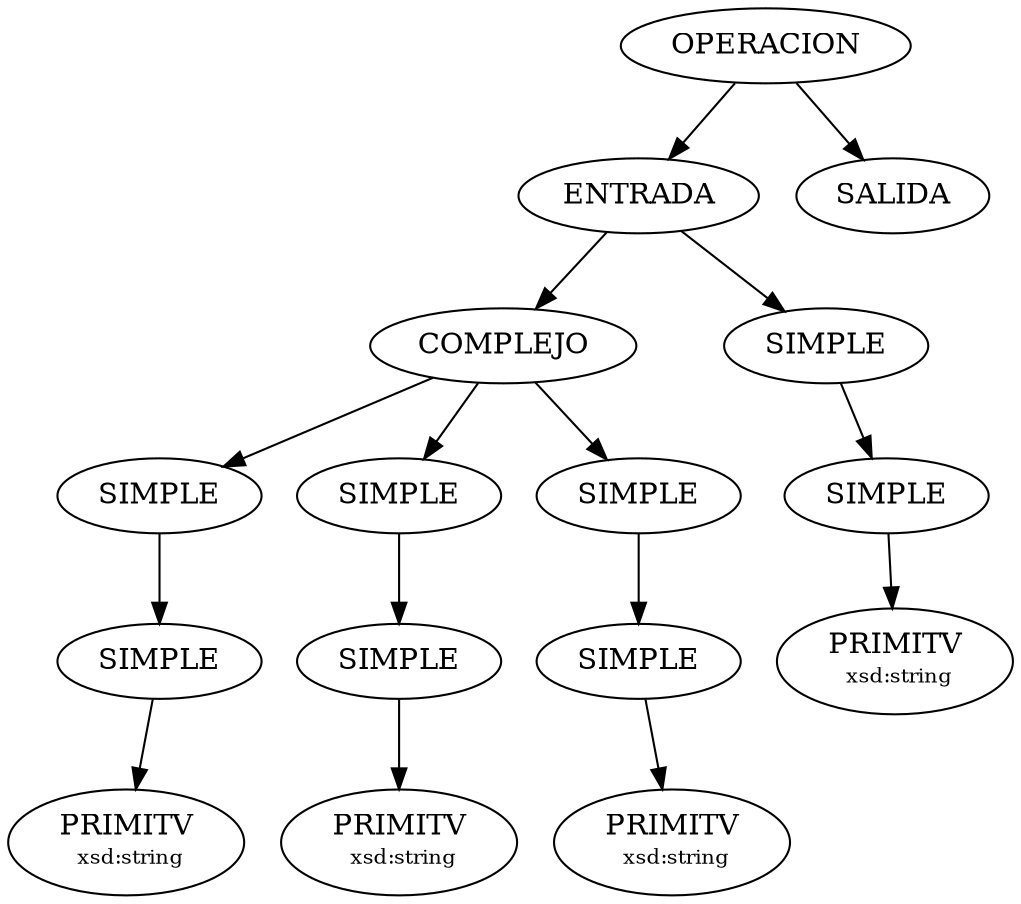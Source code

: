 digraph G
{
N0R0n0 [label="OPERACION"];
N1R0n0 [label="ENTRADA"];
N2R0n0 [label="COMPLEJO"];
N3R1n0 [label="SIMPLE"];
N4R1n0 [label="SIMPLE"];
N5R0n0 [label=<PRIMITV<BR/> <FONT POINT-SIZE="10">xsd:string</FONT>>];
N3R1n1 [label="SIMPLE"];
N4R2n0 [label="SIMPLE"];
N5R1n0 [label=<PRIMITV<BR/> <FONT POINT-SIZE="10">xsd:string</FONT>>];
N3R1n2 [label="SIMPLE"];
N4R3n0 [label="SIMPLE"];
N5R2n0 [label=<PRIMITV<BR/> <FONT POINT-SIZE="10">xsd:string</FONT>>];
N2R0n1 [label="SIMPLE"];
N3R0n0 [label="SIMPLE"];
N4R0n0 [label=<PRIMITV<BR/> <FONT POINT-SIZE="10">xsd:string</FONT>>];
N1R0n1 [label=<SALIDA>];

N0R0n0 -> N1R0n0;
N1R0n0 -> N2R0n0;
N2R0n0 -> N3R1n0;
N3R1n0 -> N4R1n0;
N4R1n0 -> N5R0n0;
N2R0n0 -> N3R1n1;
N3R1n1 -> N4R2n0;
N4R2n0 -> N5R1n0;
N2R0n0 -> N3R1n2;
N3R1n2 -> N4R3n0;
N4R3n0 -> N5R2n0;
N1R0n0 -> N2R0n1;
N2R0n1 -> N3R0n0;
N3R0n0 -> N4R0n0;
N0R0n0 -> N1R0n1;

}
